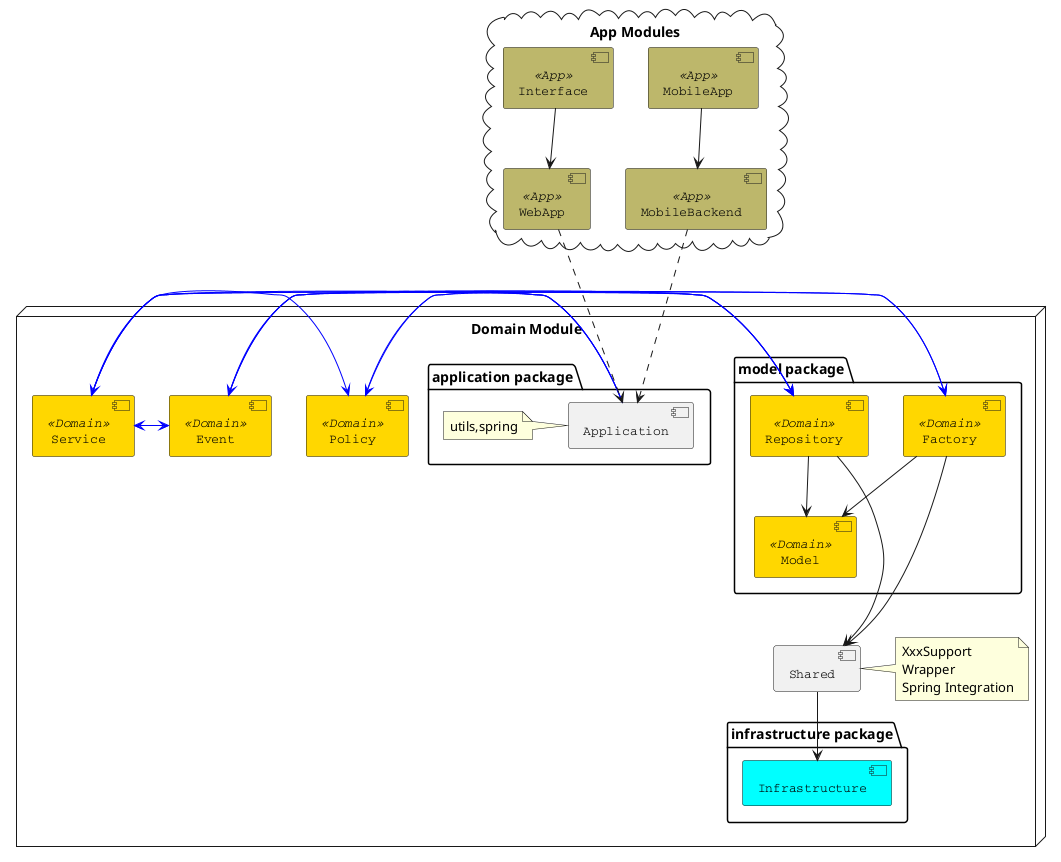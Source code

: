 @startuml


node "Domain Module" {
   package "model package" {
       [Model] <<Domain>>
       [Repository] <<Domain>>
       [Factory] <<Domain>>
    }
   [Service] <<Domain>>
   [Event] <<Domain>>
   [Policy] <<Domain>>
   [Shared]
   note right of Shared : XxxSupport\nWrapper\nSpring Integration

   package "application package" {
        [Application]
        note left of Application : utils,spring
   }
   package "infrastructure package" {
        [Infrastructure] #Aqua
   }
}

cloud "App Modules" {
    [WebApp] <<App>>
    [MobileBackend] <<App>>
    [Interface] <<App>>
    [MobileApp] <<App>>
}

[Shared] --> [Infrastructure]
[Repository] ---> [Shared]
[Repository] --> [Model]
[Service] -[#0000FF]> [Repository]
[Service] -[#0000FF]> [Factory]
[Service] -[#0000FF]> [Policy]
[Service] <-[#0000FF]> [Event]
[Policy] -[#0000FF]> [Repository]
[Factory] --> [Model]
[Factory] ---> [Shared]
[Event] -[#0000FF]> [Repository]
[Event] -[#0000FF]> [Factory]
[Application] -[#0000FF]> [Service]
[Application] -[#0000FF]> [Event]
[Application] -[#0000FF]> [Policy]

[WebApp] ...> [Application]
[Interface] --> [WebApp]
[MobileBackend] ...> [Application]
[MobileApp] --> [MobileBackend]

skinparam component {
  FontSize 13
  BackgroundColor<<Domain>> gold
  BackgroundColor<<App>> DarkKhaki
  FontName Courier
}

@enduml